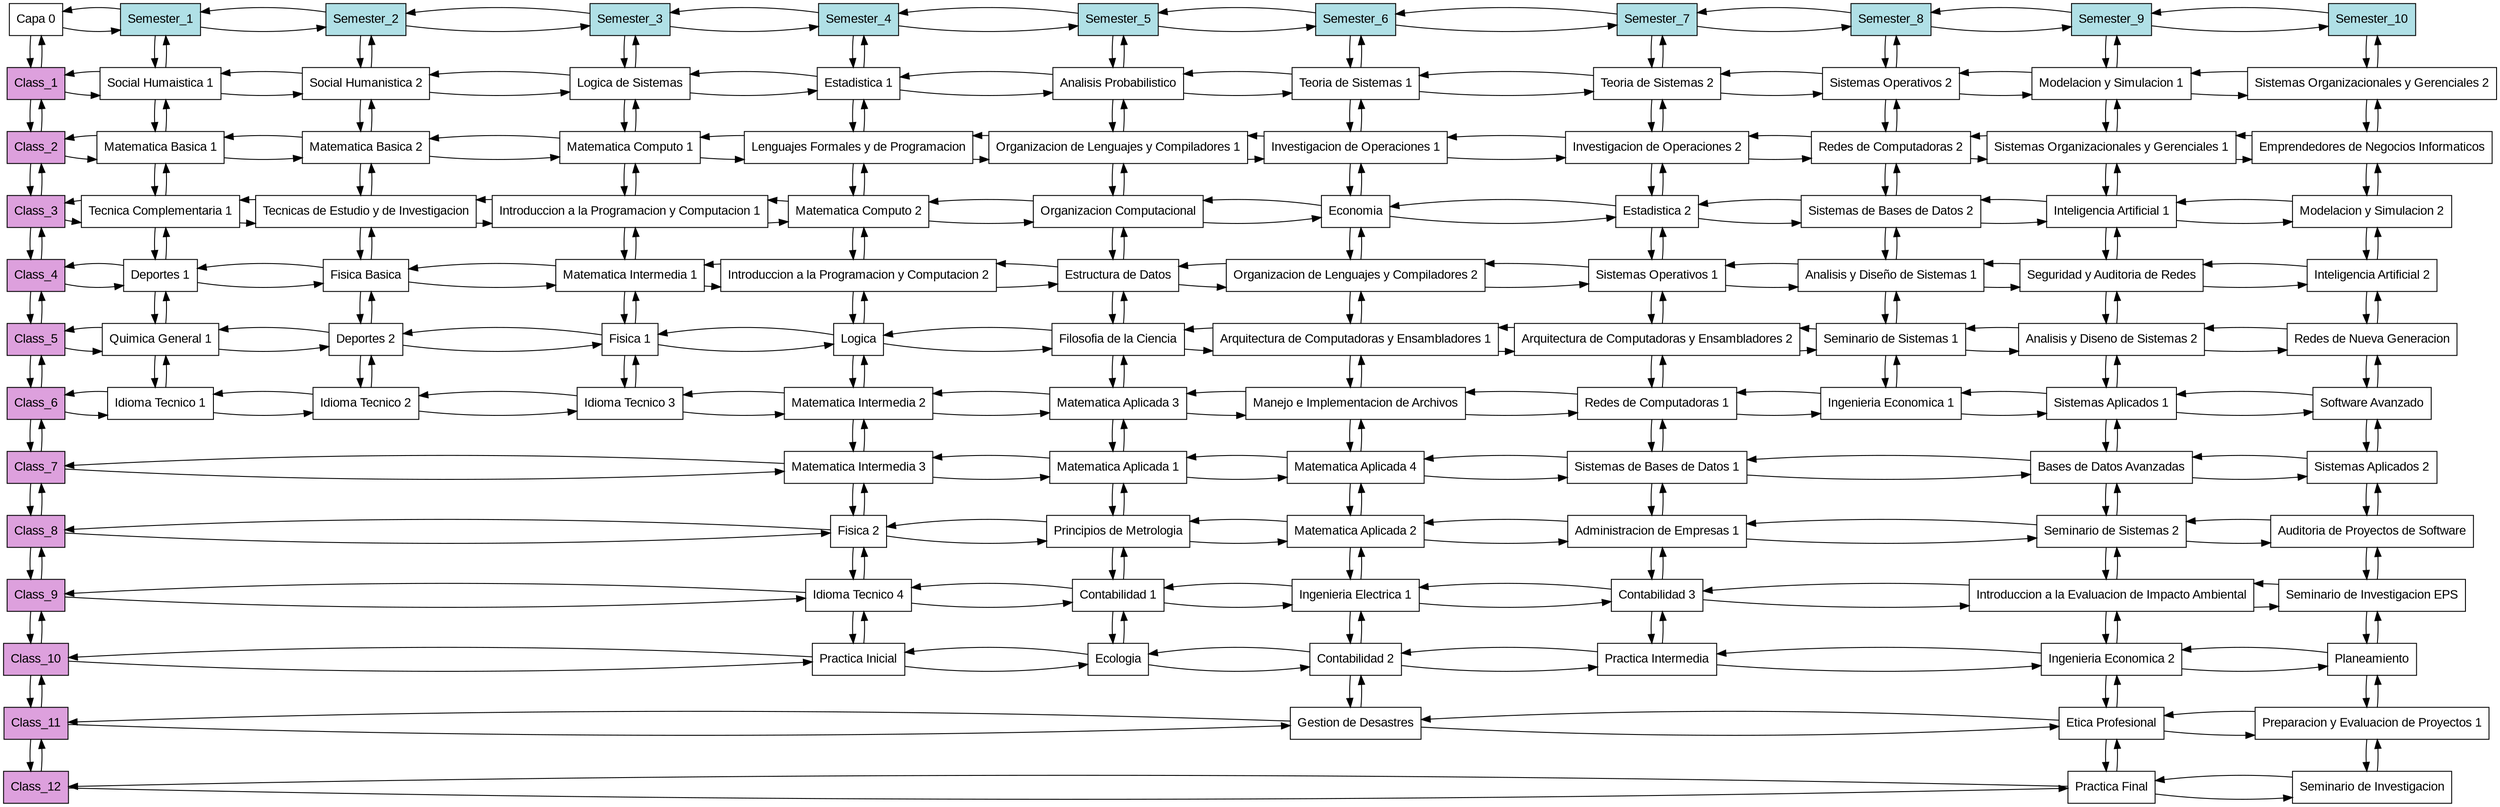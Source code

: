 digraph T{
	node[shape=box fontname="Arial" fillcolor="white" style=filled];
	Root[label = "Capa 0", group="0"];
	Class_1[group="0" fillcolor="plum"];
	Class_2[group="0" fillcolor="plum"];
	Class_3[group="0" fillcolor="plum"];
	Class_4[group="0" fillcolor="plum"];
	Class_5[group="0" fillcolor="plum"];
	Class_6[group="0" fillcolor="plum"];
	Class_7[group="0" fillcolor="plum"];
	Class_8[group="0" fillcolor="plum"];
	Class_9[group="0" fillcolor="plum"];
	Class_10[group="0" fillcolor="plum"];
	Class_11[group="0" fillcolor="plum"];
	Class_12[group="0" fillcolor="plum"];
	Semester_1[group="1" fillcolor="powderblue"];
	Semester_2[group="2" fillcolor="powderblue"];
	Semester_3[group="3" fillcolor="powderblue"];
	Semester_4[group="4" fillcolor="powderblue"];
	Semester_5[group="5" fillcolor="powderblue"];
	Semester_6[group="6" fillcolor="powderblue"];
	Semester_7[group="7" fillcolor="powderblue"];
	Semester_8[group="8" fillcolor="powderblue"];
	Semester_9[group="9" fillcolor="powderblue"];
	Semester_10[group="10" fillcolor="powderblue"];
	N1_1[group="1" label="Social Humaistica 1"];
	N2_1[group="1" label="Matematica Basica 1"];
	N3_1[group="1" label="Tecnica Complementaria 1"];
	N4_1[group="1" label="Deportes 1"];
	N5_1[group="1" label="Quimica General 1"];
	N6_1[group="1" label="Idioma Tecnico 1"];
	N1_2[group="2" label="Social Humanistica 2"];
	N2_2[group="2" label="Matematica Basica 2"];
	N3_2[group="2" label="Tecnicas de Estudio y de Investigacion"];
	N4_2[group="2" label="Fisica Basica"];
	N5_2[group="2" label="Deportes 2"];
	N6_2[group="2" label="Idioma Tecnico 2"];
	N1_3[group="3" label="Logica de Sistemas"];
	N2_3[group="3" label="Matematica Computo 1"];
	N3_3[group="3" label="Introduccion a la Programacion y Computacion 1"];
	N4_3[group="3" label="Matematica Intermedia 1"];
	N5_3[group="3" label="Fisica 1"];
	N6_3[group="3" label="Idioma Tecnico 3"];
	N1_4[group="4" label="Estadistica 1"];
	N2_4[group="4" label="Lenguajes Formales y de Programacion"];
	N3_4[group="4" label="Matematica Computo 2"];
	N4_4[group="4" label="Introduccion a la Programacion y Computacion 2"];
	N5_4[group="4" label="Logica"];
	N6_4[group="4" label="Matematica Intermedia 2"];
	N7_4[group="4" label="Matematica Intermedia 3"];
	N8_4[group="4" label="Fisica 2"];
	N9_4[group="4" label="Idioma Tecnico 4"];
	N10_4[group="4" label="Practica Inicial"];
	N1_5[group="5" label="Analisis Probabilistico"];
	N2_5[group="5" label="Organizacion de Lenguajes y Compiladores 1"];
	N3_5[group="5" label="Organizacion Computacional"];
	N4_5[group="5" label="Estructura de Datos"];
	N5_5[group="5" label="Filosofia de la Ciencia"];
	N6_5[group="5" label="Matematica Aplicada 3"];
	N7_5[group="5" label="Matematica Aplicada 1"];
	N8_5[group="5" label="Principios de Metrologia"];
	N9_5[group="5" label="Contabilidad 1"];
	N10_5[group="5" label="Ecologia"];
	N1_6[group="6" label="Teoria de Sistemas 1"];
	N2_6[group="6" label="Investigacion de Operaciones 1"];
	N3_6[group="6" label="Economia"];
	N4_6[group="6" label="Organizacion de Lenguajes y Compiladores 2"];
	N5_6[group="6" label="Arquitectura de Computadoras y Ensambladores 1"];
	N6_6[group="6" label="Manejo e Implementacion de Archivos"];
	N7_6[group="6" label="Matematica Aplicada 4"];
	N8_6[group="6" label="Matematica Aplicada 2"];
	N9_6[group="6" label="Ingenieria Electrica 1"];
	N10_6[group="6" label="Contabilidad 2"];
	N11_6[group="6" label="Gestion de Desastres"];
	N1_7[group="7" label="Teoria de Sistemas 2"];
	N2_7[group="7" label="Investigacion de Operaciones 2"];
	N3_7[group="7" label="Estadistica 2"];
	N4_7[group="7" label="Sistemas Operativos 1"];
	N5_7[group="7" label="Arquitectura de Computadoras y Ensambladores 2"];
	N6_7[group="7" label="Redes de Computadoras 1"];
	N7_7[group="7" label="Sistemas de Bases de Datos 1"];
	N8_7[group="7" label="Administracion de Empresas 1"];
	N9_7[group="7" label="Contabilidad 3"];
	N10_7[group="7" label="Practica Intermedia"];
	N1_8[group="8" label="Sistemas Operativos 2"];
	N2_8[group="8" label="Redes de Computadoras 2"];
	N3_8[group="8" label="Sistemas de Bases de Datos 2"];
	N4_8[group="8" label="Analisis y Diseño de Sistemas 1"];
	N5_8[group="8" label="Seminario de Sistemas 1"];
	N6_8[group="8" label="Ingenieria Economica 1"];
	N1_9[group="9" label="Modelacion y Simulacion 1"];
	N2_9[group="9" label="Sistemas Organizacionales y Gerenciales 1"];
	N3_9[group="9" label="Inteligencia Artificial 1"];
	N4_9[group="9" label="Seguridad y Auditoria de Redes"];
	N5_9[group="9" label="Analisis y Diseno de Sistemas 2"];
	N6_9[group="9" label="Sistemas Aplicados 1"];
	N7_9[group="9" label="Bases de Datos Avanzadas"];
	N8_9[group="9" label="Seminario de Sistemas 2"];
	N9_9[group="9" label="Introduccion a la Evaluacion de Impacto Ambiental"];
	N10_9[group="9" label="Ingenieria Economica 2"];
	N11_9[group="9" label="Etica Profesional"];
	N12_9[group="9" label="Practica Final"];
	N1_10[group="10" label="Sistemas Organizacionales y Gerenciales 2"];
	N2_10[group="10" label="Emprendedores de Negocios Informaticos"];
	N3_10[group="10" label="Modelacion y Simulacion 2"];
	N4_10[group="10" label="Inteligencia Artificial 2"];
	N5_10[group="10" label="Redes de Nueva Generacion"];
	N6_10[group="10" label="Software Avanzado"];
	N7_10[group="10" label="Sistemas Aplicados 2"];
	N8_10[group="10" label="Auditoria de Proyectos de Software"];
	N9_10[group="10" label="Seminario de Investigacion EPS"];
	N10_10[group="10" label="Planeamiento"];
	N11_10[group="10" label="Preparacion y Evaluacion de Proyectos 1"];
	N12_10[group="10" label="Seminario de Investigacion"];
	subgraph columnHeader {
		rank = same;
		Root -> Semester_1 -> Semester_2 -> Semester_3 -> Semester_4 -> Semester_5 -> Semester_6 -> Semester_7 -> Semester_8 -> Semester_9 -> Semester_10;
		Root -> Semester_1 -> Semester_2 -> Semester_3 -> Semester_4 -> Semester_5 -> Semester_6 -> Semester_7 -> Semester_8 -> Semester_9 -> Semester_10[dir=back];
	}
	subgraph row1{
		rank = same;
		Class_1 -> N1_1 -> N1_2 -> N1_3 -> N1_4 -> N1_5 -> N1_6 -> N1_7 -> N1_8 -> N1_9 -> N1_10;
		Class_1 -> N1_1 -> N1_2 -> N1_3 -> N1_4 -> N1_5 -> N1_6 -> N1_7 -> N1_8 -> N1_9 -> N1_10[dir=back];
	}
	subgraph row2{
		rank = same;
		Class_2 -> N2_1 -> N2_2 -> N2_3 -> N2_4 -> N2_5 -> N2_6 -> N2_7 -> N2_8 -> N2_9 -> N2_10;
		Class_2 -> N2_1 -> N2_2 -> N2_3 -> N2_4 -> N2_5 -> N2_6 -> N2_7 -> N2_8 -> N2_9 -> N2_10[dir=back];
	}
	subgraph row3{
		rank = same;
		Class_3 -> N3_1 -> N3_2 -> N3_3 -> N3_4 -> N3_5 -> N3_6 -> N3_7 -> N3_8 -> N3_9 -> N3_10;
		Class_3 -> N3_1 -> N3_2 -> N3_3 -> N3_4 -> N3_5 -> N3_6 -> N3_7 -> N3_8 -> N3_9 -> N3_10[dir=back];
	}
	subgraph row4{
		rank = same;
		Class_4 -> N4_1 -> N4_2 -> N4_3 -> N4_4 -> N4_5 -> N4_6 -> N4_7 -> N4_8 -> N4_9 -> N4_10;
		Class_4 -> N4_1 -> N4_2 -> N4_3 -> N4_4 -> N4_5 -> N4_6 -> N4_7 -> N4_8 -> N4_9 -> N4_10[dir=back];
	}
	subgraph row5{
		rank = same;
		Class_5 -> N5_1 -> N5_2 -> N5_3 -> N5_4 -> N5_5 -> N5_6 -> N5_7 -> N5_8 -> N5_9 -> N5_10;
		Class_5 -> N5_1 -> N5_2 -> N5_3 -> N5_4 -> N5_5 -> N5_6 -> N5_7 -> N5_8 -> N5_9 -> N5_10[dir=back];
	}
	subgraph row6{
		rank = same;
		Class_6 -> N6_1 -> N6_2 -> N6_3 -> N6_4 -> N6_5 -> N6_6 -> N6_7 -> N6_8 -> N6_9 -> N6_10;
		Class_6 -> N6_1 -> N6_2 -> N6_3 -> N6_4 -> N6_5 -> N6_6 -> N6_7 -> N6_8 -> N6_9 -> N6_10[dir=back];
	}
	subgraph row7{
		rank = same;
		Class_7 -> N7_4 -> N7_5 -> N7_6 -> N7_7 -> N7_9 -> N7_10;
		Class_7 -> N7_4 -> N7_5 -> N7_6 -> N7_7 -> N7_9 -> N7_10[dir=back];
	}
	subgraph row8{
		rank = same;
		Class_8 -> N8_4 -> N8_5 -> N8_6 -> N8_7 -> N8_9 -> N8_10;
		Class_8 -> N8_4 -> N8_5 -> N8_6 -> N8_7 -> N8_9 -> N8_10[dir=back];
	}
	subgraph row9{
		rank = same;
		Class_9 -> N9_4 -> N9_5 -> N9_6 -> N9_7 -> N9_9 -> N9_10;
		Class_9 -> N9_4 -> N9_5 -> N9_6 -> N9_7 -> N9_9 -> N9_10[dir=back];
	}
	subgraph row10{
		rank = same;
		Class_10 -> N10_4 -> N10_5 -> N10_6 -> N10_7 -> N10_9 -> N10_10;
		Class_10 -> N10_4 -> N10_5 -> N10_6 -> N10_7 -> N10_9 -> N10_10[dir=back];
	}
	subgraph row11{
		rank = same;
		Class_11 -> N11_6 -> N11_9 -> N11_10;
		Class_11 -> N11_6 -> N11_9 -> N11_10[dir=back];
	}
	subgraph row12{
		rank = same;
		Class_12 -> N12_9 -> N12_10;
		Class_12 -> N12_9 -> N12_10[dir=back];
	}
	subgraph rowHeader {
		Root -> Class_1 -> Class_2 -> Class_3 -> Class_4 -> Class_5 -> Class_6 -> Class_7 -> Class_8 -> Class_9 -> Class_10 -> Class_11 -> Class_12;
		Root -> Class_1 -> Class_2 -> Class_3 -> Class_4 -> Class_5 -> Class_6 -> Class_7 -> Class_8 -> Class_9 -> Class_10 -> Class_11 -> Class_12[dir=back];
	}
	subgraph column1{
		Semester_1 -> N1_1 -> N2_1 -> N3_1 -> N4_1 -> N5_1 -> N6_1;
		Semester_1 -> N1_1 -> N2_1 -> N3_1 -> N4_1 -> N5_1 -> N6_1[dir=back];
	}
	subgraph column2{
		Semester_2 -> N1_2 -> N2_2 -> N3_2 -> N4_2 -> N5_2 -> N6_2;
		Semester_2 -> N1_2 -> N2_2 -> N3_2 -> N4_2 -> N5_2 -> N6_2[dir=back];
	}
	subgraph column3{
		Semester_3 -> N1_3 -> N2_3 -> N3_3 -> N4_3 -> N5_3 -> N6_3;
		Semester_3 -> N1_3 -> N2_3 -> N3_3 -> N4_3 -> N5_3 -> N6_3[dir=back];
	}
	subgraph column4{
		Semester_4 -> N1_4 -> N2_4 -> N3_4 -> N4_4 -> N5_4 -> N6_4 -> N7_4 -> N8_4 -> N9_4 -> N10_4;
		Semester_4 -> N1_4 -> N2_4 -> N3_4 -> N4_4 -> N5_4 -> N6_4 -> N7_4 -> N8_4 -> N9_4 -> N10_4[dir=back];
	}
	subgraph column5{
		Semester_5 -> N1_5 -> N2_5 -> N3_5 -> N4_5 -> N5_5 -> N6_5 -> N7_5 -> N8_5 -> N9_5 -> N10_5;
		Semester_5 -> N1_5 -> N2_5 -> N3_5 -> N4_5 -> N5_5 -> N6_5 -> N7_5 -> N8_5 -> N9_5 -> N10_5[dir=back];
	}
	subgraph column6{
		Semester_6 -> N1_6 -> N2_6 -> N3_6 -> N4_6 -> N5_6 -> N6_6 -> N7_6 -> N8_6 -> N9_6 -> N10_6 -> N11_6;
		Semester_6 -> N1_6 -> N2_6 -> N3_6 -> N4_6 -> N5_6 -> N6_6 -> N7_6 -> N8_6 -> N9_6 -> N10_6 -> N11_6[dir=back];
	}
	subgraph column7{
		Semester_7 -> N1_7 -> N2_7 -> N3_7 -> N4_7 -> N5_7 -> N6_7 -> N7_7 -> N8_7 -> N9_7 -> N10_7;
		Semester_7 -> N1_7 -> N2_7 -> N3_7 -> N4_7 -> N5_7 -> N6_7 -> N7_7 -> N8_7 -> N9_7 -> N10_7[dir=back];
	}
	subgraph column8{
		Semester_8 -> N1_8 -> N2_8 -> N3_8 -> N4_8 -> N5_8 -> N6_8;
		Semester_8 -> N1_8 -> N2_8 -> N3_8 -> N4_8 -> N5_8 -> N6_8[dir=back];
	}
	subgraph column9{
		Semester_9 -> N1_9 -> N2_9 -> N3_9 -> N4_9 -> N5_9 -> N6_9 -> N7_9 -> N8_9 -> N9_9 -> N10_9 -> N11_9 -> N12_9;
		Semester_9 -> N1_9 -> N2_9 -> N3_9 -> N4_9 -> N5_9 -> N6_9 -> N7_9 -> N8_9 -> N9_9 -> N10_9 -> N11_9 -> N12_9[dir=back];
	}
	subgraph column10{
		Semester_10 -> N1_10 -> N2_10 -> N3_10 -> N4_10 -> N5_10 -> N6_10 -> N7_10 -> N8_10 -> N9_10 -> N10_10 -> N11_10 -> N12_10;
		Semester_10 -> N1_10 -> N2_10 -> N3_10 -> N4_10 -> N5_10 -> N6_10 -> N7_10 -> N8_10 -> N9_10 -> N10_10 -> N11_10 -> N12_10[dir=back];
	}
}